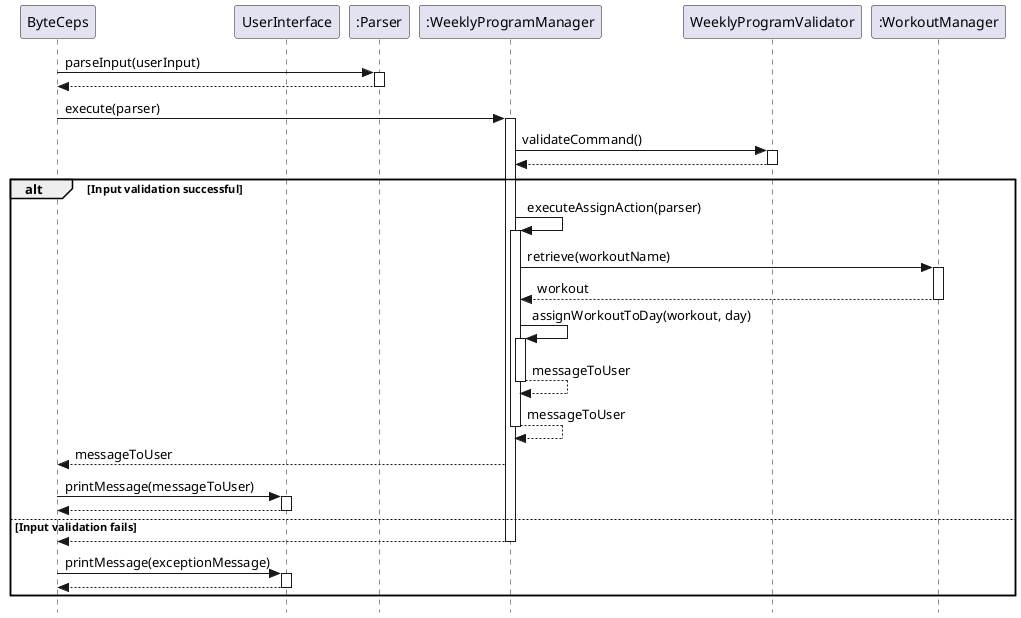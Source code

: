 @startuml SequenceDiagram
skinparam classAttributeIconSize 0
skinparam style strictuml

participant ByteCeps
participant UserInterface
participant ":Parser"
participant ":WeeklyProgramManager"
participant WeeklyProgramValidator
participant ":WorkoutManager"

ByteCeps -> ":Parser": parseInput(userInput)
activate ":Parser"
ByteCeps <-- ":Parser":
deactivate ":Parser"
ByteCeps -> ":WeeklyProgramManager": execute(parser)
activate ":WeeklyProgramManager"
":WeeklyProgramManager" -> WeeklyProgramValidator: validateCommand()

activate WeeklyProgramValidator
":WeeklyProgramManager" <-- WeeklyProgramValidator :
deactivate WeeklyProgramValidator

alt Input validation successful
    ":WeeklyProgramManager" -> ":WeeklyProgramManager": executeAssignAction(parser)
    activate ":WeeklyProgramManager"
    ":WeeklyProgramManager" -> ":WorkoutManager": retrieve(workoutName)
    activate ":WorkoutManager"
    ":WorkoutManager" --> ":WeeklyProgramManager": workout
    deactivate ":WorkoutManager"
    ":WeeklyProgramManager" -> ":WeeklyProgramManager" : assignWorkoutToDay(workout, day)
    activate ":WeeklyProgramManager"
    ":WeeklyProgramManager" --> ":WeeklyProgramManager" : messageToUser
    deactivate ":WeeklyProgramManager"
    ":WeeklyProgramManager" --> ":WeeklyProgramManager": messageToUser
    deactivate ":WeeklyProgramManager"
    ":WeeklyProgramManager" --> ByteCeps : messageToUser
    ByteCeps -> UserInterface: printMessage(messageToUser)
    activate UserInterface
    UserInterface --> ByteCeps :
    deactivate UserInterface
else Input validation fails
    ":WeeklyProgramManager" --> ByteCeps:
    deactivate ":WeeklyProgramManager"
    ByteCeps -> UserInterface: printMessage(exceptionMessage)
    activate UserInterface
    UserInterface --> ByteCeps:
    deactivate UserInterface
end
deactivate WeeklyProgramValidator
@enduml
